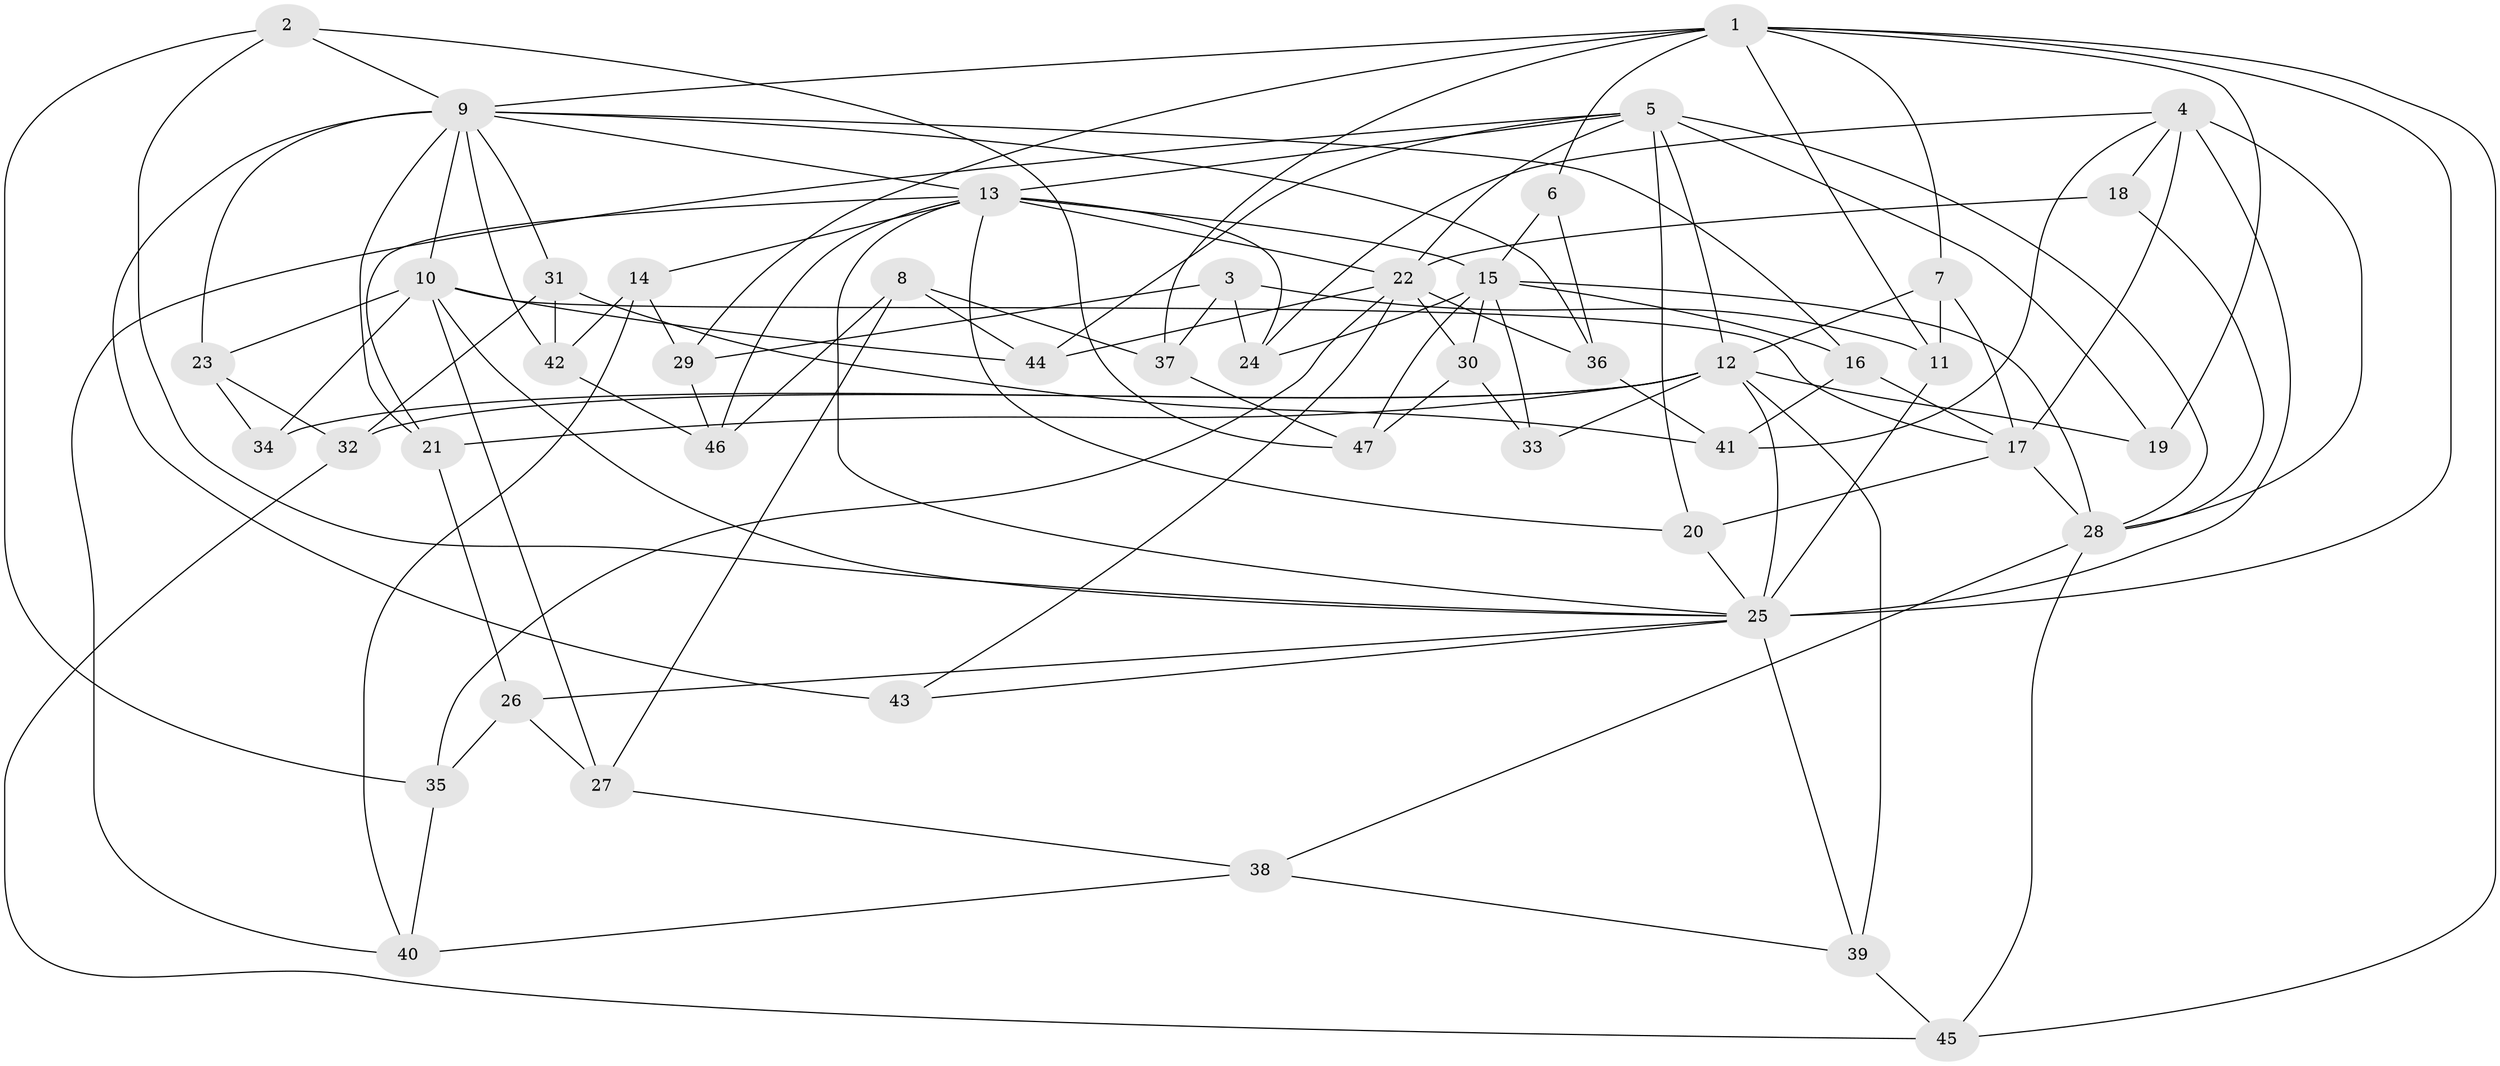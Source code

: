 // original degree distribution, {4: 1.0}
// Generated by graph-tools (version 1.1) at 2025/37/03/09/25 02:37:54]
// undirected, 47 vertices, 117 edges
graph export_dot {
graph [start="1"]
  node [color=gray90,style=filled];
  1;
  2;
  3;
  4;
  5;
  6;
  7;
  8;
  9;
  10;
  11;
  12;
  13;
  14;
  15;
  16;
  17;
  18;
  19;
  20;
  21;
  22;
  23;
  24;
  25;
  26;
  27;
  28;
  29;
  30;
  31;
  32;
  33;
  34;
  35;
  36;
  37;
  38;
  39;
  40;
  41;
  42;
  43;
  44;
  45;
  46;
  47;
  1 -- 6 [weight=2.0];
  1 -- 7 [weight=1.0];
  1 -- 9 [weight=1.0];
  1 -- 11 [weight=1.0];
  1 -- 19 [weight=1.0];
  1 -- 25 [weight=1.0];
  1 -- 29 [weight=1.0];
  1 -- 37 [weight=1.0];
  1 -- 45 [weight=1.0];
  2 -- 9 [weight=1.0];
  2 -- 25 [weight=1.0];
  2 -- 35 [weight=1.0];
  2 -- 47 [weight=1.0];
  3 -- 11 [weight=1.0];
  3 -- 24 [weight=1.0];
  3 -- 29 [weight=1.0];
  3 -- 37 [weight=1.0];
  4 -- 17 [weight=4.0];
  4 -- 18 [weight=2.0];
  4 -- 24 [weight=2.0];
  4 -- 25 [weight=2.0];
  4 -- 28 [weight=1.0];
  4 -- 41 [weight=1.0];
  5 -- 12 [weight=1.0];
  5 -- 13 [weight=2.0];
  5 -- 19 [weight=1.0];
  5 -- 20 [weight=2.0];
  5 -- 22 [weight=1.0];
  5 -- 28 [weight=1.0];
  5 -- 40 [weight=1.0];
  5 -- 44 [weight=1.0];
  6 -- 15 [weight=1.0];
  6 -- 36 [weight=1.0];
  7 -- 11 [weight=1.0];
  7 -- 12 [weight=1.0];
  7 -- 17 [weight=1.0];
  8 -- 27 [weight=1.0];
  8 -- 37 [weight=1.0];
  8 -- 44 [weight=1.0];
  8 -- 46 [weight=1.0];
  9 -- 10 [weight=1.0];
  9 -- 13 [weight=1.0];
  9 -- 16 [weight=1.0];
  9 -- 21 [weight=1.0];
  9 -- 23 [weight=1.0];
  9 -- 31 [weight=1.0];
  9 -- 36 [weight=1.0];
  9 -- 42 [weight=1.0];
  9 -- 43 [weight=2.0];
  10 -- 17 [weight=1.0];
  10 -- 23 [weight=1.0];
  10 -- 25 [weight=1.0];
  10 -- 27 [weight=1.0];
  10 -- 34 [weight=2.0];
  10 -- 44 [weight=1.0];
  11 -- 25 [weight=1.0];
  12 -- 19 [weight=2.0];
  12 -- 21 [weight=1.0];
  12 -- 25 [weight=1.0];
  12 -- 32 [weight=1.0];
  12 -- 33 [weight=1.0];
  12 -- 34 [weight=3.0];
  12 -- 39 [weight=1.0];
  13 -- 14 [weight=1.0];
  13 -- 15 [weight=1.0];
  13 -- 20 [weight=1.0];
  13 -- 21 [weight=1.0];
  13 -- 22 [weight=1.0];
  13 -- 24 [weight=2.0];
  13 -- 25 [weight=1.0];
  13 -- 46 [weight=1.0];
  14 -- 29 [weight=1.0];
  14 -- 40 [weight=1.0];
  14 -- 42 [weight=1.0];
  15 -- 16 [weight=1.0];
  15 -- 24 [weight=3.0];
  15 -- 28 [weight=2.0];
  15 -- 30 [weight=1.0];
  15 -- 33 [weight=2.0];
  15 -- 47 [weight=1.0];
  16 -- 17 [weight=1.0];
  16 -- 41 [weight=1.0];
  17 -- 20 [weight=2.0];
  17 -- 28 [weight=1.0];
  18 -- 22 [weight=1.0];
  18 -- 28 [weight=1.0];
  20 -- 25 [weight=1.0];
  21 -- 26 [weight=1.0];
  22 -- 30 [weight=1.0];
  22 -- 35 [weight=1.0];
  22 -- 36 [weight=1.0];
  22 -- 43 [weight=1.0];
  22 -- 44 [weight=1.0];
  23 -- 32 [weight=1.0];
  23 -- 34 [weight=1.0];
  25 -- 26 [weight=1.0];
  25 -- 39 [weight=1.0];
  25 -- 43 [weight=1.0];
  26 -- 27 [weight=1.0];
  26 -- 35 [weight=1.0];
  27 -- 38 [weight=1.0];
  28 -- 38 [weight=1.0];
  28 -- 45 [weight=1.0];
  29 -- 46 [weight=1.0];
  30 -- 33 [weight=1.0];
  30 -- 47 [weight=1.0];
  31 -- 32 [weight=1.0];
  31 -- 41 [weight=1.0];
  31 -- 42 [weight=1.0];
  32 -- 45 [weight=1.0];
  35 -- 40 [weight=1.0];
  36 -- 41 [weight=1.0];
  37 -- 47 [weight=1.0];
  38 -- 39 [weight=1.0];
  38 -- 40 [weight=1.0];
  39 -- 45 [weight=1.0];
  42 -- 46 [weight=1.0];
}
